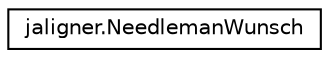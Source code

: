 digraph "Graphical Class Hierarchy"
{
  edge [fontname="Helvetica",fontsize="10",labelfontname="Helvetica",labelfontsize="10"];
  node [fontname="Helvetica",fontsize="10",shape=record];
  rankdir="LR";
  Node1 [label="jaligner.NeedlemanWunsch",height=0.2,width=0.4,color="black", fillcolor="white", style="filled",URL="$classjaligner_1_1_needleman_wunsch.html"];
}
